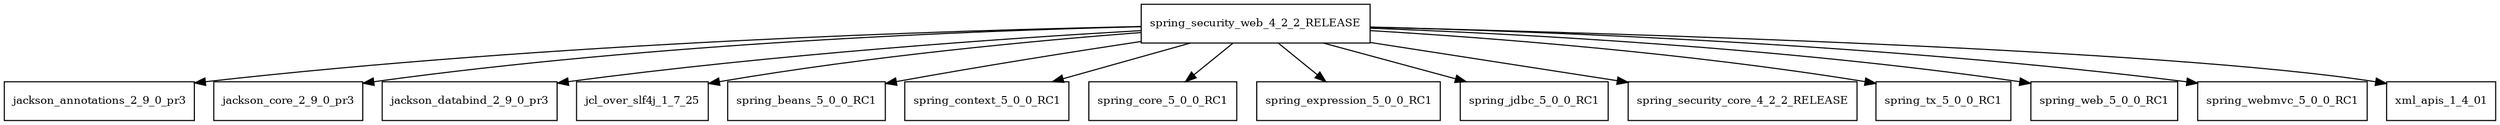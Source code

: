 digraph spring_security_web_4_2_2_RELEASE_dependencies {
  node [shape = box, fontsize=10.0];
  spring_security_web_4_2_2_RELEASE -> jackson_annotations_2_9_0_pr3;
  spring_security_web_4_2_2_RELEASE -> jackson_core_2_9_0_pr3;
  spring_security_web_4_2_2_RELEASE -> jackson_databind_2_9_0_pr3;
  spring_security_web_4_2_2_RELEASE -> jcl_over_slf4j_1_7_25;
  spring_security_web_4_2_2_RELEASE -> spring_beans_5_0_0_RC1;
  spring_security_web_4_2_2_RELEASE -> spring_context_5_0_0_RC1;
  spring_security_web_4_2_2_RELEASE -> spring_core_5_0_0_RC1;
  spring_security_web_4_2_2_RELEASE -> spring_expression_5_0_0_RC1;
  spring_security_web_4_2_2_RELEASE -> spring_jdbc_5_0_0_RC1;
  spring_security_web_4_2_2_RELEASE -> spring_security_core_4_2_2_RELEASE;
  spring_security_web_4_2_2_RELEASE -> spring_tx_5_0_0_RC1;
  spring_security_web_4_2_2_RELEASE -> spring_web_5_0_0_RC1;
  spring_security_web_4_2_2_RELEASE -> spring_webmvc_5_0_0_RC1;
  spring_security_web_4_2_2_RELEASE -> xml_apis_1_4_01;
}
